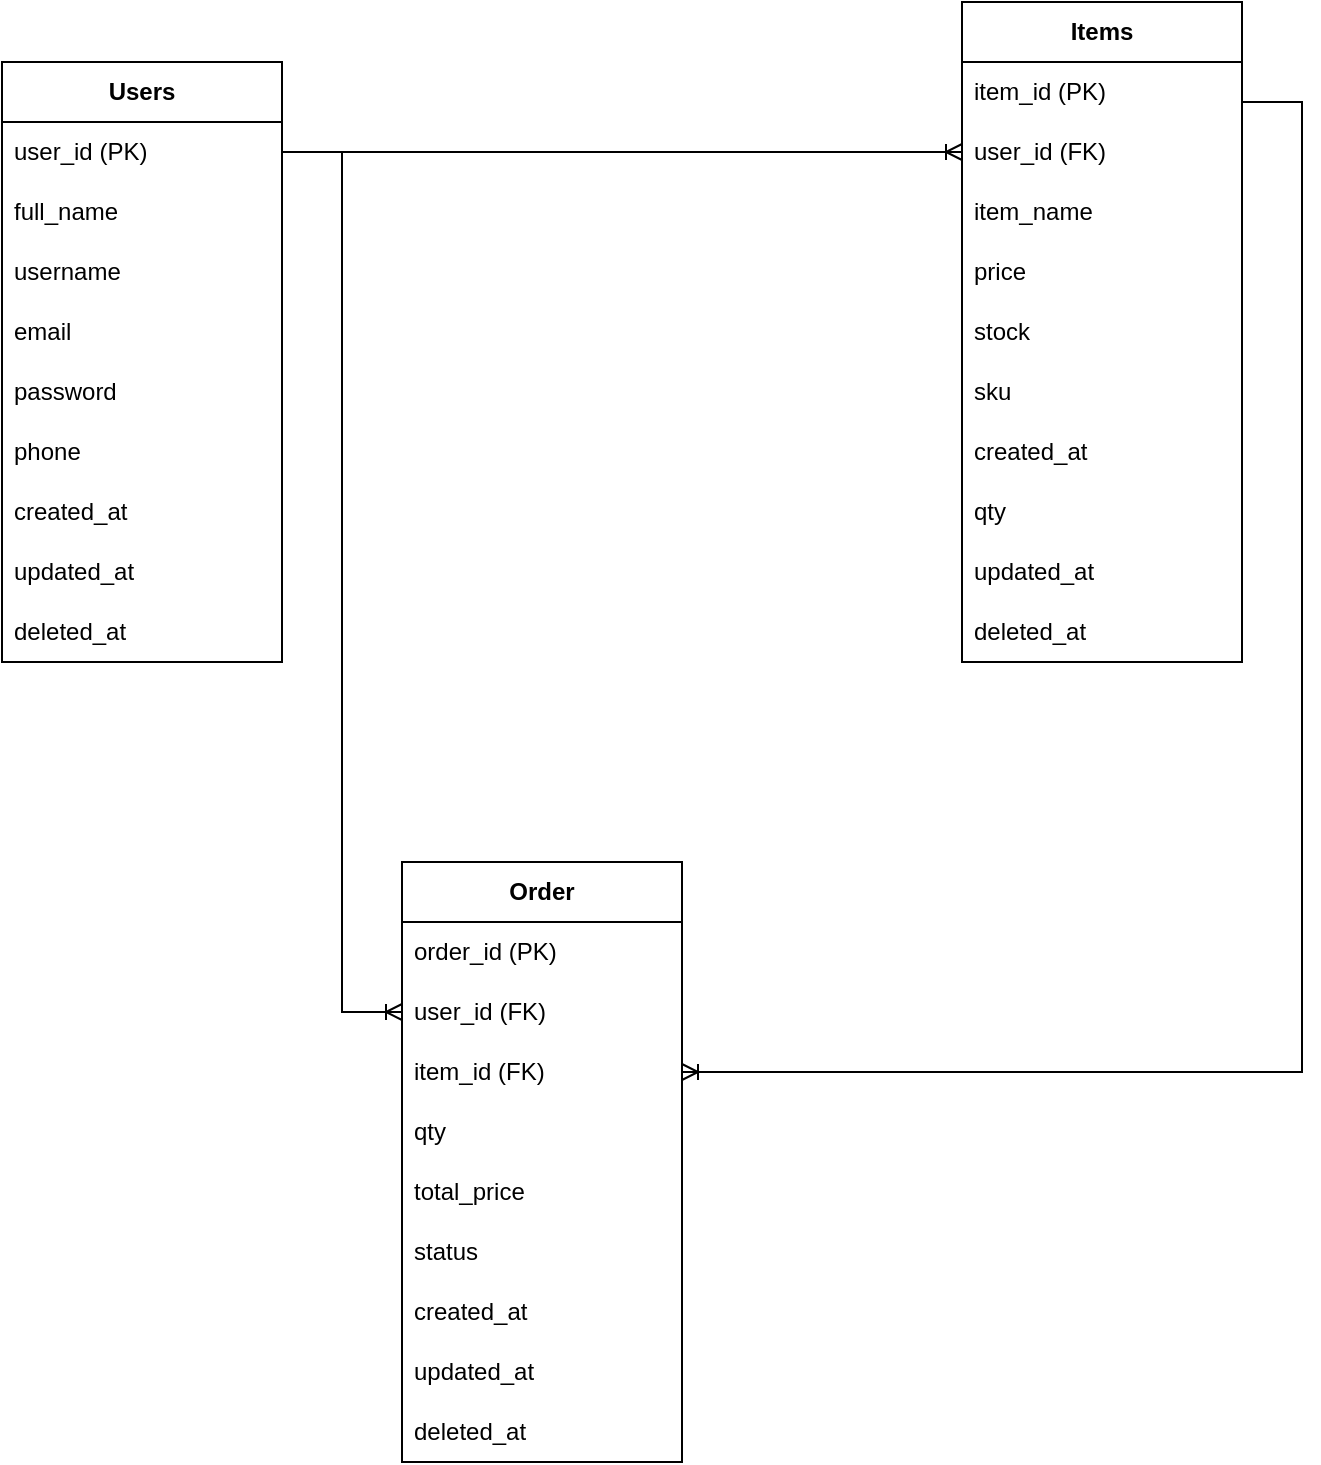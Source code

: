 <mxfile version="20.8.13" type="device"><diagram id="fH_NgopSunX-W67JMZGP" name="Page-1"><mxGraphModel dx="1434" dy="796" grid="1" gridSize="10" guides="1" tooltips="1" connect="1" arrows="1" fold="1" page="1" pageScale="1" pageWidth="850" pageHeight="1100" math="0" shadow="0"><root><mxCell id="0"/><mxCell id="1" parent="0"/><mxCell id="v-oEgpPZzTcTplLYfJiQ-38" value="&lt;b&gt;Users&lt;/b&gt;" style="swimlane;fontStyle=0;childLayout=stackLayout;horizontal=1;startSize=30;horizontalStack=0;resizeParent=1;resizeParentMax=0;resizeLast=0;collapsible=1;marginBottom=0;whiteSpace=wrap;html=1;" parent="1" vertex="1"><mxGeometry x="40" y="50" width="140" height="300" as="geometry"/></mxCell><mxCell id="v-oEgpPZzTcTplLYfJiQ-40" value="user_id (PK)" style="text;strokeColor=none;fillColor=none;align=left;verticalAlign=middle;spacingLeft=4;spacingRight=4;overflow=hidden;points=[[0,0.5],[1,0.5]];portConstraint=eastwest;rotatable=0;whiteSpace=wrap;html=1;" parent="v-oEgpPZzTcTplLYfJiQ-38" vertex="1"><mxGeometry y="30" width="140" height="30" as="geometry"/></mxCell><mxCell id="v-oEgpPZzTcTplLYfJiQ-41" value="full_name" style="text;strokeColor=none;fillColor=none;align=left;verticalAlign=middle;spacingLeft=4;spacingRight=4;overflow=hidden;points=[[0,0.5],[1,0.5]];portConstraint=eastwest;rotatable=0;whiteSpace=wrap;html=1;" parent="v-oEgpPZzTcTplLYfJiQ-38" vertex="1"><mxGeometry y="60" width="140" height="30" as="geometry"/></mxCell><mxCell id="v-oEgpPZzTcTplLYfJiQ-48" value="username" style="text;strokeColor=none;fillColor=none;align=left;verticalAlign=middle;spacingLeft=4;spacingRight=4;overflow=hidden;points=[[0,0.5],[1,0.5]];portConstraint=eastwest;rotatable=0;whiteSpace=wrap;html=1;" parent="v-oEgpPZzTcTplLYfJiQ-38" vertex="1"><mxGeometry y="90" width="140" height="30" as="geometry"/></mxCell><mxCell id="v-oEgpPZzTcTplLYfJiQ-44" value="email" style="text;strokeColor=none;fillColor=none;align=left;verticalAlign=middle;spacingLeft=4;spacingRight=4;overflow=hidden;points=[[0,0.5],[1,0.5]];portConstraint=eastwest;rotatable=0;whiteSpace=wrap;html=1;" parent="v-oEgpPZzTcTplLYfJiQ-38" vertex="1"><mxGeometry y="120" width="140" height="30" as="geometry"/></mxCell><mxCell id="v-oEgpPZzTcTplLYfJiQ-45" value="password" style="text;strokeColor=none;fillColor=none;align=left;verticalAlign=middle;spacingLeft=4;spacingRight=4;overflow=hidden;points=[[0,0.5],[1,0.5]];portConstraint=eastwest;rotatable=0;whiteSpace=wrap;html=1;" parent="v-oEgpPZzTcTplLYfJiQ-38" vertex="1"><mxGeometry y="150" width="140" height="30" as="geometry"/></mxCell><mxCell id="v-oEgpPZzTcTplLYfJiQ-49" value="phone" style="text;strokeColor=none;fillColor=none;align=left;verticalAlign=middle;spacingLeft=4;spacingRight=4;overflow=hidden;points=[[0,0.5],[1,0.5]];portConstraint=eastwest;rotatable=0;whiteSpace=wrap;html=1;" parent="v-oEgpPZzTcTplLYfJiQ-38" vertex="1"><mxGeometry y="180" width="140" height="30" as="geometry"/></mxCell><mxCell id="v-oEgpPZzTcTplLYfJiQ-50" value="created_at" style="text;strokeColor=none;fillColor=none;align=left;verticalAlign=middle;spacingLeft=4;spacingRight=4;overflow=hidden;points=[[0,0.5],[1,0.5]];portConstraint=eastwest;rotatable=0;whiteSpace=wrap;html=1;" parent="v-oEgpPZzTcTplLYfJiQ-38" vertex="1"><mxGeometry y="210" width="140" height="30" as="geometry"/></mxCell><mxCell id="v-oEgpPZzTcTplLYfJiQ-51" value="updated_at" style="text;strokeColor=none;fillColor=none;align=left;verticalAlign=middle;spacingLeft=4;spacingRight=4;overflow=hidden;points=[[0,0.5],[1,0.5]];portConstraint=eastwest;rotatable=0;whiteSpace=wrap;html=1;" parent="v-oEgpPZzTcTplLYfJiQ-38" vertex="1"><mxGeometry y="240" width="140" height="30" as="geometry"/></mxCell><mxCell id="v-oEgpPZzTcTplLYfJiQ-52" value="deleted_at" style="text;strokeColor=none;fillColor=none;align=left;verticalAlign=middle;spacingLeft=4;spacingRight=4;overflow=hidden;points=[[0,0.5],[1,0.5]];portConstraint=eastwest;rotatable=0;whiteSpace=wrap;html=1;" parent="v-oEgpPZzTcTplLYfJiQ-38" vertex="1"><mxGeometry y="270" width="140" height="30" as="geometry"/></mxCell><mxCell id="v-oEgpPZzTcTplLYfJiQ-53" value="&lt;b&gt;Items&lt;/b&gt;" style="swimlane;fontStyle=0;childLayout=stackLayout;horizontal=1;startSize=30;horizontalStack=0;resizeParent=1;resizeParentMax=0;resizeLast=0;collapsible=1;marginBottom=0;whiteSpace=wrap;html=1;" parent="1" vertex="1"><mxGeometry x="520" y="20" width="140" height="330" as="geometry"/></mxCell><mxCell id="v-oEgpPZzTcTplLYfJiQ-54" value="item_id (PK)" style="text;strokeColor=none;fillColor=none;align=left;verticalAlign=middle;spacingLeft=4;spacingRight=4;overflow=hidden;points=[[0,0.5],[1,0.5]];portConstraint=eastwest;rotatable=0;whiteSpace=wrap;html=1;" parent="v-oEgpPZzTcTplLYfJiQ-53" vertex="1"><mxGeometry y="30" width="140" height="30" as="geometry"/></mxCell><mxCell id="v-oEgpPZzTcTplLYfJiQ-56" value="user_id (FK)" style="text;strokeColor=none;fillColor=none;align=left;verticalAlign=middle;spacingLeft=4;spacingRight=4;overflow=hidden;points=[[0,0.5],[1,0.5]];portConstraint=eastwest;rotatable=0;whiteSpace=wrap;html=1;" parent="v-oEgpPZzTcTplLYfJiQ-53" vertex="1"><mxGeometry y="60" width="140" height="30" as="geometry"/></mxCell><mxCell id="v-oEgpPZzTcTplLYfJiQ-57" value="item_name" style="text;strokeColor=none;fillColor=none;align=left;verticalAlign=middle;spacingLeft=4;spacingRight=4;overflow=hidden;points=[[0,0.5],[1,0.5]];portConstraint=eastwest;rotatable=0;whiteSpace=wrap;html=1;" parent="v-oEgpPZzTcTplLYfJiQ-53" vertex="1"><mxGeometry y="90" width="140" height="30" as="geometry"/></mxCell><mxCell id="v-oEgpPZzTcTplLYfJiQ-58" value="price" style="text;strokeColor=none;fillColor=none;align=left;verticalAlign=middle;spacingLeft=4;spacingRight=4;overflow=hidden;points=[[0,0.5],[1,0.5]];portConstraint=eastwest;rotatable=0;whiteSpace=wrap;html=1;" parent="v-oEgpPZzTcTplLYfJiQ-53" vertex="1"><mxGeometry y="120" width="140" height="30" as="geometry"/></mxCell><mxCell id="v-oEgpPZzTcTplLYfJiQ-59" value="stock" style="text;strokeColor=none;fillColor=none;align=left;verticalAlign=middle;spacingLeft=4;spacingRight=4;overflow=hidden;points=[[0,0.5],[1,0.5]];portConstraint=eastwest;rotatable=0;whiteSpace=wrap;html=1;" parent="v-oEgpPZzTcTplLYfJiQ-53" vertex="1"><mxGeometry y="150" width="140" height="30" as="geometry"/></mxCell><mxCell id="v-oEgpPZzTcTplLYfJiQ-60" value="sku" style="text;strokeColor=none;fillColor=none;align=left;verticalAlign=middle;spacingLeft=4;spacingRight=4;overflow=hidden;points=[[0,0.5],[1,0.5]];portConstraint=eastwest;rotatable=0;whiteSpace=wrap;html=1;" parent="v-oEgpPZzTcTplLYfJiQ-53" vertex="1"><mxGeometry y="180" width="140" height="30" as="geometry"/></mxCell><mxCell id="v-oEgpPZzTcTplLYfJiQ-63" value="created_at" style="text;strokeColor=none;fillColor=none;align=left;verticalAlign=middle;spacingLeft=4;spacingRight=4;overflow=hidden;points=[[0,0.5],[1,0.5]];portConstraint=eastwest;rotatable=0;whiteSpace=wrap;html=1;" parent="v-oEgpPZzTcTplLYfJiQ-53" vertex="1"><mxGeometry y="210" width="140" height="30" as="geometry"/></mxCell><mxCell id="v-oEgpPZzTcTplLYfJiQ-82" value="qty" style="text;strokeColor=none;fillColor=none;align=left;verticalAlign=middle;spacingLeft=4;spacingRight=4;overflow=hidden;points=[[0,0.5],[1,0.5]];portConstraint=eastwest;rotatable=0;whiteSpace=wrap;html=1;" parent="v-oEgpPZzTcTplLYfJiQ-53" vertex="1"><mxGeometry y="240" width="140" height="30" as="geometry"/></mxCell><mxCell id="v-oEgpPZzTcTplLYfJiQ-61" value="updated_at" style="text;strokeColor=none;fillColor=none;align=left;verticalAlign=middle;spacingLeft=4;spacingRight=4;overflow=hidden;points=[[0,0.5],[1,0.5]];portConstraint=eastwest;rotatable=0;whiteSpace=wrap;html=1;" parent="v-oEgpPZzTcTplLYfJiQ-53" vertex="1"><mxGeometry y="270" width="140" height="30" as="geometry"/></mxCell><mxCell id="v-oEgpPZzTcTplLYfJiQ-62" value="deleted_at" style="text;strokeColor=none;fillColor=none;align=left;verticalAlign=middle;spacingLeft=4;spacingRight=4;overflow=hidden;points=[[0,0.5],[1,0.5]];portConstraint=eastwest;rotatable=0;whiteSpace=wrap;html=1;" parent="v-oEgpPZzTcTplLYfJiQ-53" vertex="1"><mxGeometry y="300" width="140" height="30" as="geometry"/></mxCell><mxCell id="v-oEgpPZzTcTplLYfJiQ-65" value="" style="edgeStyle=entityRelationEdgeStyle;fontSize=12;html=1;endArrow=ERoneToMany;rounded=0;entryX=0;entryY=0.5;entryDx=0;entryDy=0;" parent="1" source="v-oEgpPZzTcTplLYfJiQ-40" target="v-oEgpPZzTcTplLYfJiQ-56" edge="1"><mxGeometry width="100" height="100" relative="1" as="geometry"><mxPoint x="180" y="80" as="sourcePoint"/><mxPoint x="280" y="-20" as="targetPoint"/></mxGeometry></mxCell><mxCell id="v-oEgpPZzTcTplLYfJiQ-79" value="&lt;b&gt;Order&lt;/b&gt;" style="swimlane;fontStyle=0;childLayout=stackLayout;horizontal=1;startSize=30;horizontalStack=0;resizeParent=1;resizeParentMax=0;resizeLast=0;collapsible=1;marginBottom=0;whiteSpace=wrap;html=1;" parent="1" vertex="1"><mxGeometry x="240" y="450" width="140" height="300" as="geometry"/></mxCell><mxCell id="v-oEgpPZzTcTplLYfJiQ-80" value="order_id (PK)" style="text;strokeColor=none;fillColor=none;align=left;verticalAlign=middle;spacingLeft=4;spacingRight=4;overflow=hidden;points=[[0,0.5],[1,0.5]];portConstraint=eastwest;rotatable=0;whiteSpace=wrap;html=1;" parent="v-oEgpPZzTcTplLYfJiQ-79" vertex="1"><mxGeometry y="30" width="140" height="30" as="geometry"/></mxCell><mxCell id="v-oEgpPZzTcTplLYfJiQ-87" value="user_id (FK)" style="text;strokeColor=none;fillColor=none;align=left;verticalAlign=middle;spacingLeft=4;spacingRight=4;overflow=hidden;points=[[0,0.5],[1,0.5]];portConstraint=eastwest;rotatable=0;whiteSpace=wrap;html=1;" parent="v-oEgpPZzTcTplLYfJiQ-79" vertex="1"><mxGeometry y="60" width="140" height="30" as="geometry"/></mxCell><mxCell id="v-oEgpPZzTcTplLYfJiQ-81" value="item_id (FK)" style="text;strokeColor=none;fillColor=none;align=left;verticalAlign=middle;spacingLeft=4;spacingRight=4;overflow=hidden;points=[[0,0.5],[1,0.5]];portConstraint=eastwest;rotatable=0;whiteSpace=wrap;html=1;" parent="v-oEgpPZzTcTplLYfJiQ-79" vertex="1"><mxGeometry y="90" width="140" height="30" as="geometry"/></mxCell><mxCell id="GUT-IKX61NZvGMAwyAv5-1" value="qty" style="text;strokeColor=none;fillColor=none;align=left;verticalAlign=middle;spacingLeft=4;spacingRight=4;overflow=hidden;points=[[0,0.5],[1,0.5]];portConstraint=eastwest;rotatable=0;whiteSpace=wrap;html=1;" parent="v-oEgpPZzTcTplLYfJiQ-79" vertex="1"><mxGeometry y="120" width="140" height="30" as="geometry"/></mxCell><mxCell id="v-oEgpPZzTcTplLYfJiQ-83" value="total_price" style="text;strokeColor=none;fillColor=none;align=left;verticalAlign=middle;spacingLeft=4;spacingRight=4;overflow=hidden;points=[[0,0.5],[1,0.5]];portConstraint=eastwest;rotatable=0;whiteSpace=wrap;html=1;" parent="v-oEgpPZzTcTplLYfJiQ-79" vertex="1"><mxGeometry y="150" width="140" height="30" as="geometry"/></mxCell><mxCell id="urpI4twsYR7MW5fQy-JG-1" value="status" style="text;strokeColor=none;fillColor=none;align=left;verticalAlign=middle;spacingLeft=4;spacingRight=4;overflow=hidden;points=[[0,0.5],[1,0.5]];portConstraint=eastwest;rotatable=0;whiteSpace=wrap;html=1;" vertex="1" parent="v-oEgpPZzTcTplLYfJiQ-79"><mxGeometry y="180" width="140" height="30" as="geometry"/></mxCell><mxCell id="v-oEgpPZzTcTplLYfJiQ-84" value="created_at" style="text;strokeColor=none;fillColor=none;align=left;verticalAlign=middle;spacingLeft=4;spacingRight=4;overflow=hidden;points=[[0,0.5],[1,0.5]];portConstraint=eastwest;rotatable=0;whiteSpace=wrap;html=1;" parent="v-oEgpPZzTcTplLYfJiQ-79" vertex="1"><mxGeometry y="210" width="140" height="30" as="geometry"/></mxCell><mxCell id="v-oEgpPZzTcTplLYfJiQ-85" value="updated_at" style="text;strokeColor=none;fillColor=none;align=left;verticalAlign=middle;spacingLeft=4;spacingRight=4;overflow=hidden;points=[[0,0.5],[1,0.5]];portConstraint=eastwest;rotatable=0;whiteSpace=wrap;html=1;" parent="v-oEgpPZzTcTplLYfJiQ-79" vertex="1"><mxGeometry y="240" width="140" height="30" as="geometry"/></mxCell><mxCell id="v-oEgpPZzTcTplLYfJiQ-86" value="deleted_at" style="text;strokeColor=none;fillColor=none;align=left;verticalAlign=middle;spacingLeft=4;spacingRight=4;overflow=hidden;points=[[0,0.5],[1,0.5]];portConstraint=eastwest;rotatable=0;whiteSpace=wrap;html=1;" parent="v-oEgpPZzTcTplLYfJiQ-79" vertex="1"><mxGeometry y="270" width="140" height="30" as="geometry"/></mxCell><mxCell id="v-oEgpPZzTcTplLYfJiQ-89" value="" style="edgeStyle=entityRelationEdgeStyle;fontSize=12;html=1;endArrow=ERoneToMany;rounded=0;" parent="1" target="v-oEgpPZzTcTplLYfJiQ-81" edge="1"><mxGeometry width="100" height="100" relative="1" as="geometry"><mxPoint x="660" y="70" as="sourcePoint"/><mxPoint x="670" y="280" as="targetPoint"/></mxGeometry></mxCell><mxCell id="GUT-IKX61NZvGMAwyAv5-7" value="" style="edgeStyle=entityRelationEdgeStyle;fontSize=12;html=1;endArrow=ERoneToMany;rounded=0;" parent="1" source="v-oEgpPZzTcTplLYfJiQ-40" target="v-oEgpPZzTcTplLYfJiQ-87" edge="1"><mxGeometry width="100" height="100" relative="1" as="geometry"><mxPoint x="240" y="300" as="sourcePoint"/><mxPoint x="340" y="200" as="targetPoint"/></mxGeometry></mxCell></root></mxGraphModel></diagram></mxfile>